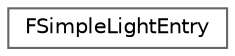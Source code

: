 digraph "Graphical Class Hierarchy"
{
 // INTERACTIVE_SVG=YES
 // LATEX_PDF_SIZE
  bgcolor="transparent";
  edge [fontname=Helvetica,fontsize=10,labelfontname=Helvetica,labelfontsize=10];
  node [fontname=Helvetica,fontsize=10,shape=box,height=0.2,width=0.4];
  rankdir="LR";
  Node0 [id="Node000000",label="FSimpleLightEntry",height=0.2,width=0.4,color="grey40", fillcolor="white", style="filled",URL="$d8/d56/classFSimpleLightEntry.html",tooltip="Data for a simple dynamic light."];
}
